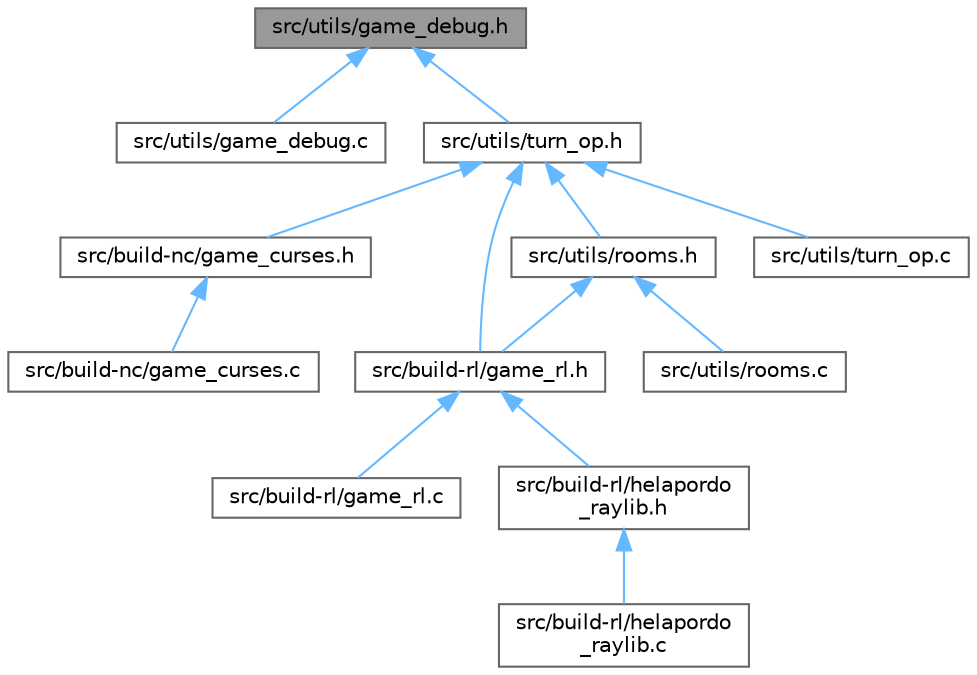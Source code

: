 digraph "src/utils/game_debug.h"
{
 // LATEX_PDF_SIZE
  bgcolor="transparent";
  edge [fontname=Helvetica,fontsize=10,labelfontname=Helvetica,labelfontsize=10];
  node [fontname=Helvetica,fontsize=10,shape=box,height=0.2,width=0.4];
  Node1 [id="Node000001",label="src/utils/game_debug.h",height=0.2,width=0.4,color="gray40", fillcolor="grey60", style="filled", fontcolor="black",tooltip=" "];
  Node1 -> Node2 [id="edge1_Node000001_Node000002",dir="back",color="steelblue1",style="solid",tooltip=" "];
  Node2 [id="Node000002",label="src/utils/game_debug.c",height=0.2,width=0.4,color="grey40", fillcolor="white", style="filled",URL="$game__debug_8c.html",tooltip=" "];
  Node1 -> Node3 [id="edge2_Node000001_Node000003",dir="back",color="steelblue1",style="solid",tooltip=" "];
  Node3 [id="Node000003",label="src/utils/turn_op.h",height=0.2,width=0.4,color="grey40", fillcolor="white", style="filled",URL="$turn__op_8h.html",tooltip=" "];
  Node3 -> Node4 [id="edge3_Node000003_Node000004",dir="back",color="steelblue1",style="solid",tooltip=" "];
  Node4 [id="Node000004",label="src/build-nc/game_curses.h",height=0.2,width=0.4,color="grey40", fillcolor="white", style="filled",URL="$game__curses_8h.html",tooltip=" "];
  Node4 -> Node5 [id="edge4_Node000004_Node000005",dir="back",color="steelblue1",style="solid",tooltip=" "];
  Node5 [id="Node000005",label="src/build-nc/game_curses.c",height=0.2,width=0.4,color="grey40", fillcolor="white", style="filled",URL="$game__curses_8c.html",tooltip=" "];
  Node3 -> Node6 [id="edge5_Node000003_Node000006",dir="back",color="steelblue1",style="solid",tooltip=" "];
  Node6 [id="Node000006",label="src/build-rl/game_rl.h",height=0.2,width=0.4,color="grey40", fillcolor="white", style="filled",URL="$game__rl_8h.html",tooltip=" "];
  Node6 -> Node7 [id="edge6_Node000006_Node000007",dir="back",color="steelblue1",style="solid",tooltip=" "];
  Node7 [id="Node000007",label="src/build-rl/game_rl.c",height=0.2,width=0.4,color="grey40", fillcolor="white", style="filled",URL="$game__rl_8c.html",tooltip=" "];
  Node6 -> Node8 [id="edge7_Node000006_Node000008",dir="back",color="steelblue1",style="solid",tooltip=" "];
  Node8 [id="Node000008",label="src/build-rl/helapordo\l_raylib.h",height=0.2,width=0.4,color="grey40", fillcolor="white", style="filled",URL="$helapordo__raylib_8h.html",tooltip=" "];
  Node8 -> Node9 [id="edge8_Node000008_Node000009",dir="back",color="steelblue1",style="solid",tooltip=" "];
  Node9 [id="Node000009",label="src/build-rl/helapordo\l_raylib.c",height=0.2,width=0.4,color="grey40", fillcolor="white", style="filled",URL="$helapordo__raylib_8c.html",tooltip=" "];
  Node3 -> Node10 [id="edge9_Node000003_Node000010",dir="back",color="steelblue1",style="solid",tooltip=" "];
  Node10 [id="Node000010",label="src/utils/rooms.h",height=0.2,width=0.4,color="grey40", fillcolor="white", style="filled",URL="$rooms_8h.html",tooltip=" "];
  Node10 -> Node6 [id="edge10_Node000010_Node000006",dir="back",color="steelblue1",style="solid",tooltip=" "];
  Node10 -> Node11 [id="edge11_Node000010_Node000011",dir="back",color="steelblue1",style="solid",tooltip=" "];
  Node11 [id="Node000011",label="src/utils/rooms.c",height=0.2,width=0.4,color="grey40", fillcolor="white", style="filled",URL="$rooms_8c.html",tooltip=" "];
  Node3 -> Node12 [id="edge12_Node000003_Node000012",dir="back",color="steelblue1",style="solid",tooltip=" "];
  Node12 [id="Node000012",label="src/utils/turn_op.c",height=0.2,width=0.4,color="grey40", fillcolor="white", style="filled",URL="$turn__op_8c.html",tooltip=" "];
}
